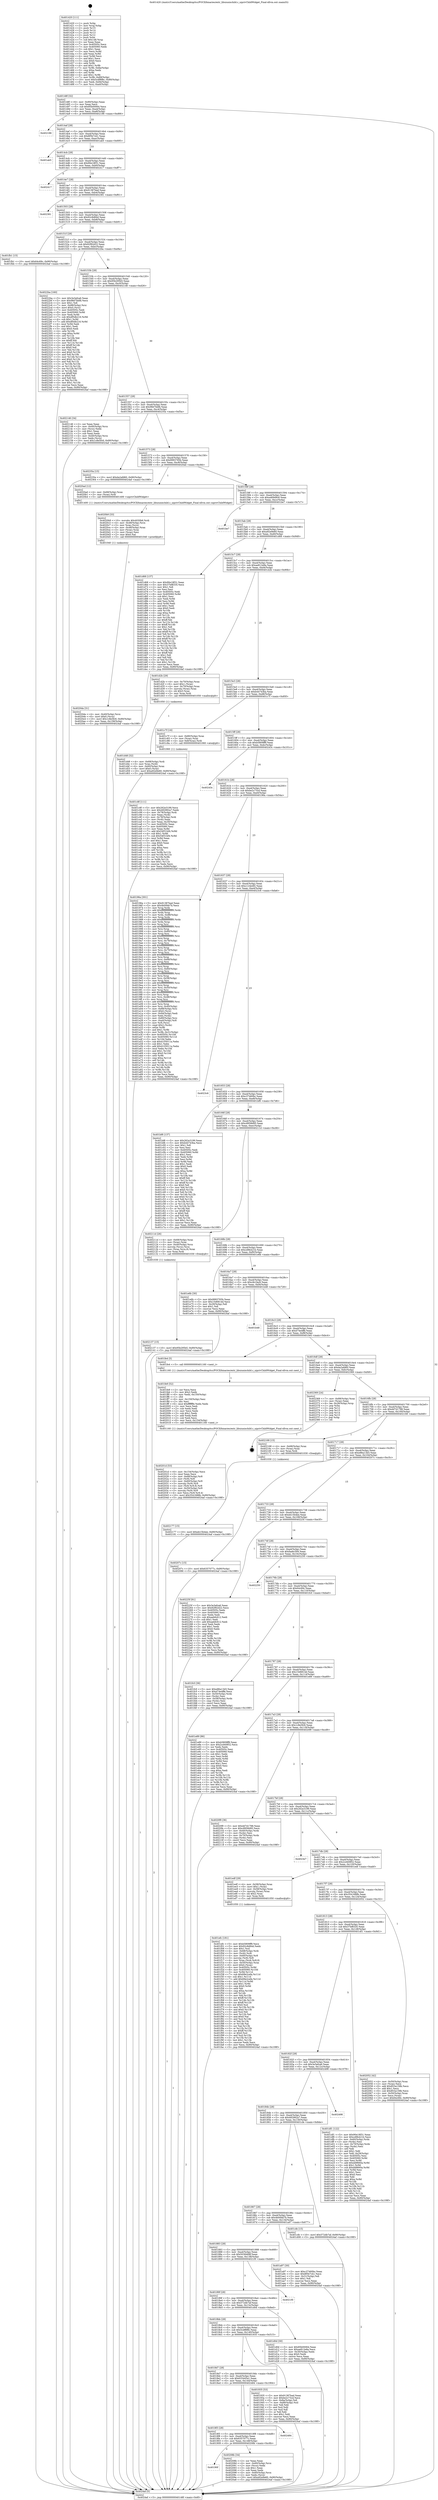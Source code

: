 digraph "0x401420" {
  label = "0x401420 (/mnt/c/Users/mathe/Desktop/tcc/POCII/binaries/extr_libuiunixchild.c_uiprivChildWidget_Final-ollvm.out::main(0))"
  labelloc = "t"
  node[shape=record]

  Entry [label="",width=0.3,height=0.3,shape=circle,fillcolor=black,style=filled]
  "0x40148f" [label="{
     0x40148f [32]\l
     | [instrs]\l
     &nbsp;&nbsp;0x40148f \<+6\>: mov -0x90(%rbp),%eax\l
     &nbsp;&nbsp;0x401495 \<+2\>: mov %eax,%ecx\l
     &nbsp;&nbsp;0x401497 \<+6\>: sub $0x85b00064,%ecx\l
     &nbsp;&nbsp;0x40149d \<+6\>: mov %eax,-0xa4(%rbp)\l
     &nbsp;&nbsp;0x4014a3 \<+6\>: mov %ecx,-0xa8(%rbp)\l
     &nbsp;&nbsp;0x4014a9 \<+6\>: je 0000000000402186 \<main+0xd66\>\l
  }"]
  "0x402186" [label="{
     0x402186\l
  }", style=dashed]
  "0x4014af" [label="{
     0x4014af [28]\l
     | [instrs]\l
     &nbsp;&nbsp;0x4014af \<+5\>: jmp 00000000004014b4 \<main+0x94\>\l
     &nbsp;&nbsp;0x4014b4 \<+6\>: mov -0xa4(%rbp),%eax\l
     &nbsp;&nbsp;0x4014ba \<+5\>: sub $0x8f5b7cb1,%eax\l
     &nbsp;&nbsp;0x4014bf \<+6\>: mov %eax,-0xac(%rbp)\l
     &nbsp;&nbsp;0x4014c5 \<+6\>: je 0000000000401ab5 \<main+0x695\>\l
  }"]
  Exit [label="",width=0.3,height=0.3,shape=circle,fillcolor=black,style=filled,peripheries=2]
  "0x401ab5" [label="{
     0x401ab5\l
  }", style=dashed]
  "0x4014cb" [label="{
     0x4014cb [28]\l
     | [instrs]\l
     &nbsp;&nbsp;0x4014cb \<+5\>: jmp 00000000004014d0 \<main+0xb0\>\l
     &nbsp;&nbsp;0x4014d0 \<+6\>: mov -0xa4(%rbp),%eax\l
     &nbsp;&nbsp;0x4014d6 \<+5\>: sub $0x90e18f31,%eax\l
     &nbsp;&nbsp;0x4014db \<+6\>: mov %eax,-0xb0(%rbp)\l
     &nbsp;&nbsp;0x4014e1 \<+6\>: je 0000000000402417 \<main+0xff7\>\l
  }"]
  "0x402177" [label="{
     0x402177 [15]\l
     | [instrs]\l
     &nbsp;&nbsp;0x402177 \<+10\>: movl $0xeb15b4ee,-0x90(%rbp)\l
     &nbsp;&nbsp;0x402181 \<+5\>: jmp 00000000004024af \<main+0x108f\>\l
  }"]
  "0x402417" [label="{
     0x402417\l
  }", style=dashed]
  "0x4014e7" [label="{
     0x4014e7 [28]\l
     | [instrs]\l
     &nbsp;&nbsp;0x4014e7 \<+5\>: jmp 00000000004014ec \<main+0xcc\>\l
     &nbsp;&nbsp;0x4014ec \<+6\>: mov -0xa4(%rbp),%eax\l
     &nbsp;&nbsp;0x4014f2 \<+5\>: sub $0x91387bad,%eax\l
     &nbsp;&nbsp;0x4014f7 \<+6\>: mov %eax,-0xb4(%rbp)\l
     &nbsp;&nbsp;0x4014fd \<+6\>: je 0000000000402381 \<main+0xf61\>\l
  }"]
  "0x402137" [label="{
     0x402137 [15]\l
     | [instrs]\l
     &nbsp;&nbsp;0x402137 \<+10\>: movl $0x95b295b5,-0x90(%rbp)\l
     &nbsp;&nbsp;0x402141 \<+5\>: jmp 00000000004024af \<main+0x108f\>\l
  }"]
  "0x402381" [label="{
     0x402381\l
  }", style=dashed]
  "0x401503" [label="{
     0x401503 [28]\l
     | [instrs]\l
     &nbsp;&nbsp;0x401503 \<+5\>: jmp 0000000000401508 \<main+0xe8\>\l
     &nbsp;&nbsp;0x401508 \<+6\>: mov -0xa4(%rbp),%eax\l
     &nbsp;&nbsp;0x40150e \<+5\>: sub $0x92c8d84d,%eax\l
     &nbsp;&nbsp;0x401513 \<+6\>: mov %eax,-0xb8(%rbp)\l
     &nbsp;&nbsp;0x401519 \<+6\>: je 0000000000401fb1 \<main+0xb91\>\l
  }"]
  "0x4020da" [label="{
     0x4020da [31]\l
     | [instrs]\l
     &nbsp;&nbsp;0x4020da \<+4\>: mov -0x40(%rbp),%rcx\l
     &nbsp;&nbsp;0x4020de \<+6\>: movl $0x0,(%rcx)\l
     &nbsp;&nbsp;0x4020e4 \<+10\>: movl $0x1c8e5fc6,-0x90(%rbp)\l
     &nbsp;&nbsp;0x4020ee \<+6\>: mov %eax,-0x158(%rbp)\l
     &nbsp;&nbsp;0x4020f4 \<+5\>: jmp 00000000004024af \<main+0x108f\>\l
  }"]
  "0x401fb1" [label="{
     0x401fb1 [15]\l
     | [instrs]\l
     &nbsp;&nbsp;0x401fb1 \<+10\>: movl $0x64c69c,-0x90(%rbp)\l
     &nbsp;&nbsp;0x401fbb \<+5\>: jmp 00000000004024af \<main+0x108f\>\l
  }"]
  "0x40151f" [label="{
     0x40151f [28]\l
     | [instrs]\l
     &nbsp;&nbsp;0x40151f \<+5\>: jmp 0000000000401524 \<main+0x104\>\l
     &nbsp;&nbsp;0x401524 \<+6\>: mov -0xa4(%rbp),%eax\l
     &nbsp;&nbsp;0x40152a \<+5\>: sub $0x92f92d22,%eax\l
     &nbsp;&nbsp;0x40152f \<+6\>: mov %eax,-0xbc(%rbp)\l
     &nbsp;&nbsp;0x401535 \<+6\>: je 00000000004022ba \<main+0xe9a\>\l
  }"]
  "0x4020b9" [label="{
     0x4020b9 [33]\l
     | [instrs]\l
     &nbsp;&nbsp;0x4020b9 \<+10\>: movabs $0x4030b6,%rdi\l
     &nbsp;&nbsp;0x4020c3 \<+4\>: mov -0x48(%rbp),%rcx\l
     &nbsp;&nbsp;0x4020c7 \<+3\>: mov %rax,(%rcx)\l
     &nbsp;&nbsp;0x4020ca \<+4\>: mov -0x48(%rbp),%rax\l
     &nbsp;&nbsp;0x4020ce \<+3\>: mov (%rax),%rax\l
     &nbsp;&nbsp;0x4020d1 \<+2\>: mov (%rax),%esi\l
     &nbsp;&nbsp;0x4020d3 \<+2\>: mov $0x0,%al\l
     &nbsp;&nbsp;0x4020d5 \<+5\>: call 0000000000401040 \<printf@plt\>\l
     | [calls]\l
     &nbsp;&nbsp;0x401040 \{1\} (unknown)\l
  }"]
  "0x4022ba" [label="{
     0x4022ba [160]\l
     | [instrs]\l
     &nbsp;&nbsp;0x4022ba \<+5\>: mov $0x3e3efca6,%eax\l
     &nbsp;&nbsp;0x4022bf \<+5\>: mov $0x98d7bbfb,%ecx\l
     &nbsp;&nbsp;0x4022c4 \<+2\>: mov $0x1,%dl\l
     &nbsp;&nbsp;0x4022c6 \<+7\>: mov -0x88(%rbp),%rsi\l
     &nbsp;&nbsp;0x4022cd \<+6\>: movl $0x0,(%rsi)\l
     &nbsp;&nbsp;0x4022d3 \<+7\>: mov 0x40505c,%edi\l
     &nbsp;&nbsp;0x4022da \<+8\>: mov 0x405060,%r8d\l
     &nbsp;&nbsp;0x4022e2 \<+3\>: mov %edi,%r9d\l
     &nbsp;&nbsp;0x4022e5 \<+7\>: sub $0xdf5db216,%r9d\l
     &nbsp;&nbsp;0x4022ec \<+4\>: sub $0x1,%r9d\l
     &nbsp;&nbsp;0x4022f0 \<+7\>: add $0xdf5db216,%r9d\l
     &nbsp;&nbsp;0x4022f7 \<+4\>: imul %r9d,%edi\l
     &nbsp;&nbsp;0x4022fb \<+3\>: and $0x1,%edi\l
     &nbsp;&nbsp;0x4022fe \<+3\>: cmp $0x0,%edi\l
     &nbsp;&nbsp;0x402301 \<+4\>: sete %r10b\l
     &nbsp;&nbsp;0x402305 \<+4\>: cmp $0xa,%r8d\l
     &nbsp;&nbsp;0x402309 \<+4\>: setl %r11b\l
     &nbsp;&nbsp;0x40230d \<+3\>: mov %r10b,%bl\l
     &nbsp;&nbsp;0x402310 \<+3\>: xor $0xff,%bl\l
     &nbsp;&nbsp;0x402313 \<+3\>: mov %r11b,%r14b\l
     &nbsp;&nbsp;0x402316 \<+4\>: xor $0xff,%r14b\l
     &nbsp;&nbsp;0x40231a \<+3\>: xor $0x0,%dl\l
     &nbsp;&nbsp;0x40231d \<+3\>: mov %bl,%r15b\l
     &nbsp;&nbsp;0x402320 \<+4\>: and $0x0,%r15b\l
     &nbsp;&nbsp;0x402324 \<+3\>: and %dl,%r10b\l
     &nbsp;&nbsp;0x402327 \<+3\>: mov %r14b,%r12b\l
     &nbsp;&nbsp;0x40232a \<+4\>: and $0x0,%r12b\l
     &nbsp;&nbsp;0x40232e \<+3\>: and %dl,%r11b\l
     &nbsp;&nbsp;0x402331 \<+3\>: or %r10b,%r15b\l
     &nbsp;&nbsp;0x402334 \<+3\>: or %r11b,%r12b\l
     &nbsp;&nbsp;0x402337 \<+3\>: xor %r12b,%r15b\l
     &nbsp;&nbsp;0x40233a \<+3\>: or %r14b,%bl\l
     &nbsp;&nbsp;0x40233d \<+3\>: xor $0xff,%bl\l
     &nbsp;&nbsp;0x402340 \<+3\>: or $0x0,%dl\l
     &nbsp;&nbsp;0x402343 \<+2\>: and %dl,%bl\l
     &nbsp;&nbsp;0x402345 \<+3\>: or %bl,%r15b\l
     &nbsp;&nbsp;0x402348 \<+4\>: test $0x1,%r15b\l
     &nbsp;&nbsp;0x40234c \<+3\>: cmovne %ecx,%eax\l
     &nbsp;&nbsp;0x40234f \<+6\>: mov %eax,-0x90(%rbp)\l
     &nbsp;&nbsp;0x402355 \<+5\>: jmp 00000000004024af \<main+0x108f\>\l
  }"]
  "0x40153b" [label="{
     0x40153b [28]\l
     | [instrs]\l
     &nbsp;&nbsp;0x40153b \<+5\>: jmp 0000000000401540 \<main+0x120\>\l
     &nbsp;&nbsp;0x401540 \<+6\>: mov -0xa4(%rbp),%eax\l
     &nbsp;&nbsp;0x401546 \<+5\>: sub $0x95b295b5,%eax\l
     &nbsp;&nbsp;0x40154b \<+6\>: mov %eax,-0xc0(%rbp)\l
     &nbsp;&nbsp;0x401551 \<+6\>: je 0000000000402146 \<main+0xd26\>\l
  }"]
  "0x40190f" [label="{
     0x40190f\l
  }", style=dashed]
  "0x402146" [label="{
     0x402146 [34]\l
     | [instrs]\l
     &nbsp;&nbsp;0x402146 \<+2\>: xor %eax,%eax\l
     &nbsp;&nbsp;0x402148 \<+4\>: mov -0x40(%rbp),%rcx\l
     &nbsp;&nbsp;0x40214c \<+2\>: mov (%rcx),%edx\l
     &nbsp;&nbsp;0x40214e \<+3\>: sub $0x1,%eax\l
     &nbsp;&nbsp;0x402151 \<+2\>: sub %eax,%edx\l
     &nbsp;&nbsp;0x402153 \<+4\>: mov -0x40(%rbp),%rcx\l
     &nbsp;&nbsp;0x402157 \<+2\>: mov %edx,(%rcx)\l
     &nbsp;&nbsp;0x402159 \<+10\>: movl $0x1c8e5fc6,-0x90(%rbp)\l
     &nbsp;&nbsp;0x402163 \<+5\>: jmp 00000000004024af \<main+0x108f\>\l
  }"]
  "0x401557" [label="{
     0x401557 [28]\l
     | [instrs]\l
     &nbsp;&nbsp;0x401557 \<+5\>: jmp 000000000040155c \<main+0x13c\>\l
     &nbsp;&nbsp;0x40155c \<+6\>: mov -0xa4(%rbp),%eax\l
     &nbsp;&nbsp;0x401562 \<+5\>: sub $0x98d7bbfb,%eax\l
     &nbsp;&nbsp;0x401567 \<+6\>: mov %eax,-0xc4(%rbp)\l
     &nbsp;&nbsp;0x40156d \<+6\>: je 000000000040235a \<main+0xf3a\>\l
  }"]
  "0x40208b" [label="{
     0x40208b [34]\l
     | [instrs]\l
     &nbsp;&nbsp;0x40208b \<+2\>: xor %eax,%eax\l
     &nbsp;&nbsp;0x40208d \<+4\>: mov -0x60(%rbp),%rcx\l
     &nbsp;&nbsp;0x402091 \<+2\>: mov (%rcx),%edx\l
     &nbsp;&nbsp;0x402093 \<+3\>: sub $0x1,%eax\l
     &nbsp;&nbsp;0x402096 \<+2\>: sub %eax,%edx\l
     &nbsp;&nbsp;0x402098 \<+4\>: mov -0x60(%rbp),%rcx\l
     &nbsp;&nbsp;0x40209c \<+2\>: mov %edx,(%rcx)\l
     &nbsp;&nbsp;0x40209e \<+10\>: movl $0xa92e9e60,-0x90(%rbp)\l
     &nbsp;&nbsp;0x4020a8 \<+5\>: jmp 00000000004024af \<main+0x108f\>\l
  }"]
  "0x40235a" [label="{
     0x40235a [15]\l
     | [instrs]\l
     &nbsp;&nbsp;0x40235a \<+10\>: movl $0xda2afd60,-0x90(%rbp)\l
     &nbsp;&nbsp;0x402364 \<+5\>: jmp 00000000004024af \<main+0x108f\>\l
  }"]
  "0x401573" [label="{
     0x401573 [28]\l
     | [instrs]\l
     &nbsp;&nbsp;0x401573 \<+5\>: jmp 0000000000401578 \<main+0x158\>\l
     &nbsp;&nbsp;0x401578 \<+6\>: mov -0xa4(%rbp),%eax\l
     &nbsp;&nbsp;0x40157e \<+5\>: sub $0x9993765b,%eax\l
     &nbsp;&nbsp;0x401583 \<+6\>: mov %eax,-0xc8(%rbp)\l
     &nbsp;&nbsp;0x401589 \<+6\>: je 00000000004020ad \<main+0xc8d\>\l
  }"]
  "0x4018f3" [label="{
     0x4018f3 [28]\l
     | [instrs]\l
     &nbsp;&nbsp;0x4018f3 \<+5\>: jmp 00000000004018f8 \<main+0x4d8\>\l
     &nbsp;&nbsp;0x4018f8 \<+6\>: mov -0xa4(%rbp),%eax\l
     &nbsp;&nbsp;0x4018fe \<+5\>: sub $0x6357077c,%eax\l
     &nbsp;&nbsp;0x401903 \<+6\>: mov %eax,-0x148(%rbp)\l
     &nbsp;&nbsp;0x401909 \<+6\>: je 000000000040208b \<main+0xc6b\>\l
  }"]
  "0x4020ad" [label="{
     0x4020ad [12]\l
     | [instrs]\l
     &nbsp;&nbsp;0x4020ad \<+4\>: mov -0x68(%rbp),%rax\l
     &nbsp;&nbsp;0x4020b1 \<+3\>: mov (%rax),%rdi\l
     &nbsp;&nbsp;0x4020b4 \<+5\>: call 0000000000401400 \<uiprivChildWidget\>\l
     | [calls]\l
     &nbsp;&nbsp;0x401400 \{1\} (/mnt/c/Users/mathe/Desktop/tcc/POCII/binaries/extr_libuiunixchild.c_uiprivChildWidget_Final-ollvm.out::uiprivChildWidget)\l
  }"]
  "0x40158f" [label="{
     0x40158f [28]\l
     | [instrs]\l
     &nbsp;&nbsp;0x40158f \<+5\>: jmp 0000000000401594 \<main+0x174\>\l
     &nbsp;&nbsp;0x401594 \<+6\>: mov -0xa4(%rbp),%eax\l
     &nbsp;&nbsp;0x40159a \<+5\>: sub $0xa469d9c6,%eax\l
     &nbsp;&nbsp;0x40159f \<+6\>: mov %eax,-0xcc(%rbp)\l
     &nbsp;&nbsp;0x4015a5 \<+6\>: je 0000000000401be7 \<main+0x7c7\>\l
  }"]
  "0x402484" [label="{
     0x402484\l
  }", style=dashed]
  "0x401be7" [label="{
     0x401be7\l
  }", style=dashed]
  "0x4015ab" [label="{
     0x4015ab [28]\l
     | [instrs]\l
     &nbsp;&nbsp;0x4015ab \<+5\>: jmp 00000000004015b0 \<main+0x190\>\l
     &nbsp;&nbsp;0x4015b0 \<+6\>: mov -0xa4(%rbp),%eax\l
     &nbsp;&nbsp;0x4015b6 \<+5\>: sub $0xa92e9e60,%eax\l
     &nbsp;&nbsp;0x4015bb \<+6\>: mov %eax,-0xd0(%rbp)\l
     &nbsp;&nbsp;0x4015c1 \<+6\>: je 0000000000401d68 \<main+0x948\>\l
  }"]
  "0x40201d" [label="{
     0x40201d [53]\l
     | [instrs]\l
     &nbsp;&nbsp;0x40201d \<+6\>: mov -0x154(%rbp),%ecx\l
     &nbsp;&nbsp;0x402023 \<+3\>: imul %eax,%ecx\l
     &nbsp;&nbsp;0x402026 \<+4\>: mov -0x68(%rbp),%r8\l
     &nbsp;&nbsp;0x40202a \<+3\>: mov (%r8),%r8\l
     &nbsp;&nbsp;0x40202d \<+4\>: mov -0x60(%rbp),%r9\l
     &nbsp;&nbsp;0x402031 \<+3\>: movslq (%r9),%r9\l
     &nbsp;&nbsp;0x402034 \<+4\>: mov (%r8,%r9,8),%r8\l
     &nbsp;&nbsp;0x402038 \<+4\>: mov -0x50(%rbp),%r9\l
     &nbsp;&nbsp;0x40203c \<+3\>: movslq (%r9),%r9\l
     &nbsp;&nbsp;0x40203f \<+4\>: mov %ecx,(%r8,%r9,4)\l
     &nbsp;&nbsp;0x402043 \<+10\>: movl $0x3541688b,-0x90(%rbp)\l
     &nbsp;&nbsp;0x40204d \<+5\>: jmp 00000000004024af \<main+0x108f\>\l
  }"]
  "0x401d68" [label="{
     0x401d68 [137]\l
     | [instrs]\l
     &nbsp;&nbsp;0x401d68 \<+5\>: mov $0x90e18f31,%eax\l
     &nbsp;&nbsp;0x401d6d \<+5\>: mov $0x37bf8335,%ecx\l
     &nbsp;&nbsp;0x401d72 \<+2\>: mov $0x1,%dl\l
     &nbsp;&nbsp;0x401d74 \<+2\>: xor %esi,%esi\l
     &nbsp;&nbsp;0x401d76 \<+7\>: mov 0x40505c,%edi\l
     &nbsp;&nbsp;0x401d7d \<+8\>: mov 0x405060,%r8d\l
     &nbsp;&nbsp;0x401d85 \<+3\>: sub $0x1,%esi\l
     &nbsp;&nbsp;0x401d88 \<+3\>: mov %edi,%r9d\l
     &nbsp;&nbsp;0x401d8b \<+3\>: add %esi,%r9d\l
     &nbsp;&nbsp;0x401d8e \<+4\>: imul %r9d,%edi\l
     &nbsp;&nbsp;0x401d92 \<+3\>: and $0x1,%edi\l
     &nbsp;&nbsp;0x401d95 \<+3\>: cmp $0x0,%edi\l
     &nbsp;&nbsp;0x401d98 \<+4\>: sete %r10b\l
     &nbsp;&nbsp;0x401d9c \<+4\>: cmp $0xa,%r8d\l
     &nbsp;&nbsp;0x401da0 \<+4\>: setl %r11b\l
     &nbsp;&nbsp;0x401da4 \<+3\>: mov %r10b,%bl\l
     &nbsp;&nbsp;0x401da7 \<+3\>: xor $0xff,%bl\l
     &nbsp;&nbsp;0x401daa \<+3\>: mov %r11b,%r14b\l
     &nbsp;&nbsp;0x401dad \<+4\>: xor $0xff,%r14b\l
     &nbsp;&nbsp;0x401db1 \<+3\>: xor $0x1,%dl\l
     &nbsp;&nbsp;0x401db4 \<+3\>: mov %bl,%r15b\l
     &nbsp;&nbsp;0x401db7 \<+4\>: and $0xff,%r15b\l
     &nbsp;&nbsp;0x401dbb \<+3\>: and %dl,%r10b\l
     &nbsp;&nbsp;0x401dbe \<+3\>: mov %r14b,%r12b\l
     &nbsp;&nbsp;0x401dc1 \<+4\>: and $0xff,%r12b\l
     &nbsp;&nbsp;0x401dc5 \<+3\>: and %dl,%r11b\l
     &nbsp;&nbsp;0x401dc8 \<+3\>: or %r10b,%r15b\l
     &nbsp;&nbsp;0x401dcb \<+3\>: or %r11b,%r12b\l
     &nbsp;&nbsp;0x401dce \<+3\>: xor %r12b,%r15b\l
     &nbsp;&nbsp;0x401dd1 \<+3\>: or %r14b,%bl\l
     &nbsp;&nbsp;0x401dd4 \<+3\>: xor $0xff,%bl\l
     &nbsp;&nbsp;0x401dd7 \<+3\>: or $0x1,%dl\l
     &nbsp;&nbsp;0x401dda \<+2\>: and %dl,%bl\l
     &nbsp;&nbsp;0x401ddc \<+3\>: or %bl,%r15b\l
     &nbsp;&nbsp;0x401ddf \<+4\>: test $0x1,%r15b\l
     &nbsp;&nbsp;0x401de3 \<+3\>: cmovne %ecx,%eax\l
     &nbsp;&nbsp;0x401de6 \<+6\>: mov %eax,-0x90(%rbp)\l
     &nbsp;&nbsp;0x401dec \<+5\>: jmp 00000000004024af \<main+0x108f\>\l
  }"]
  "0x4015c7" [label="{
     0x4015c7 [28]\l
     | [instrs]\l
     &nbsp;&nbsp;0x4015c7 \<+5\>: jmp 00000000004015cc \<main+0x1ac\>\l
     &nbsp;&nbsp;0x4015cc \<+6\>: mov -0xa4(%rbp),%eax\l
     &nbsp;&nbsp;0x4015d2 \<+5\>: sub $0xae812e8a,%eax\l
     &nbsp;&nbsp;0x4015d7 \<+6\>: mov %eax,-0xd4(%rbp)\l
     &nbsp;&nbsp;0x4015dd \<+6\>: je 0000000000401d2b \<main+0x90b\>\l
  }"]
  "0x401fe9" [label="{
     0x401fe9 [52]\l
     | [instrs]\l
     &nbsp;&nbsp;0x401fe9 \<+2\>: xor %ecx,%ecx\l
     &nbsp;&nbsp;0x401feb \<+5\>: mov $0x2,%edx\l
     &nbsp;&nbsp;0x401ff0 \<+6\>: mov %edx,-0x150(%rbp)\l
     &nbsp;&nbsp;0x401ff6 \<+1\>: cltd\l
     &nbsp;&nbsp;0x401ff7 \<+6\>: mov -0x150(%rbp),%esi\l
     &nbsp;&nbsp;0x401ffd \<+2\>: idiv %esi\l
     &nbsp;&nbsp;0x401fff \<+6\>: imul $0xfffffffe,%edx,%edx\l
     &nbsp;&nbsp;0x402005 \<+2\>: mov %ecx,%edi\l
     &nbsp;&nbsp;0x402007 \<+2\>: sub %edx,%edi\l
     &nbsp;&nbsp;0x402009 \<+2\>: mov %ecx,%edx\l
     &nbsp;&nbsp;0x40200b \<+3\>: sub $0x1,%edx\l
     &nbsp;&nbsp;0x40200e \<+2\>: add %edx,%edi\l
     &nbsp;&nbsp;0x402010 \<+2\>: sub %edi,%ecx\l
     &nbsp;&nbsp;0x402012 \<+6\>: mov %ecx,-0x154(%rbp)\l
     &nbsp;&nbsp;0x402018 \<+5\>: call 0000000000401160 \<next_i\>\l
     | [calls]\l
     &nbsp;&nbsp;0x401160 \{1\} (/mnt/c/Users/mathe/Desktop/tcc/POCII/binaries/extr_libuiunixchild.c_uiprivChildWidget_Final-ollvm.out::next_i)\l
  }"]
  "0x401d2b" [label="{
     0x401d2b [29]\l
     | [instrs]\l
     &nbsp;&nbsp;0x401d2b \<+4\>: mov -0x70(%rbp),%rax\l
     &nbsp;&nbsp;0x401d2f \<+6\>: movl $0x1,(%rax)\l
     &nbsp;&nbsp;0x401d35 \<+4\>: mov -0x70(%rbp),%rax\l
     &nbsp;&nbsp;0x401d39 \<+3\>: movslq (%rax),%rax\l
     &nbsp;&nbsp;0x401d3c \<+4\>: shl $0x3,%rax\l
     &nbsp;&nbsp;0x401d40 \<+3\>: mov %rax,%rdi\l
     &nbsp;&nbsp;0x401d43 \<+5\>: call 0000000000401050 \<malloc@plt\>\l
     | [calls]\l
     &nbsp;&nbsp;0x401050 \{1\} (unknown)\l
  }"]
  "0x4015e3" [label="{
     0x4015e3 [28]\l
     | [instrs]\l
     &nbsp;&nbsp;0x4015e3 \<+5\>: jmp 00000000004015e8 \<main+0x1c8\>\l
     &nbsp;&nbsp;0x4015e8 \<+6\>: mov -0xa4(%rbp),%eax\l
     &nbsp;&nbsp;0x4015ee \<+5\>: sub $0xb44743ba,%eax\l
     &nbsp;&nbsp;0x4015f3 \<+6\>: mov %eax,-0xd8(%rbp)\l
     &nbsp;&nbsp;0x4015f9 \<+6\>: je 0000000000401c7f \<main+0x85f\>\l
  }"]
  "0x401efc" [label="{
     0x401efc [181]\l
     | [instrs]\l
     &nbsp;&nbsp;0x401efc \<+5\>: mov $0xb5809ff9,%ecx\l
     &nbsp;&nbsp;0x401f01 \<+5\>: mov $0x92c8d84d,%edx\l
     &nbsp;&nbsp;0x401f06 \<+3\>: mov $0x1,%sil\l
     &nbsp;&nbsp;0x401f09 \<+4\>: mov -0x68(%rbp),%rdi\l
     &nbsp;&nbsp;0x401f0d \<+3\>: mov (%rdi),%rdi\l
     &nbsp;&nbsp;0x401f10 \<+4\>: mov -0x60(%rbp),%r8\l
     &nbsp;&nbsp;0x401f14 \<+3\>: movslq (%r8),%r8\l
     &nbsp;&nbsp;0x401f17 \<+4\>: mov %rax,(%rdi,%r8,8)\l
     &nbsp;&nbsp;0x401f1b \<+4\>: mov -0x50(%rbp),%rax\l
     &nbsp;&nbsp;0x401f1f \<+6\>: movl $0x0,(%rax)\l
     &nbsp;&nbsp;0x401f25 \<+8\>: mov 0x40505c,%r9d\l
     &nbsp;&nbsp;0x401f2d \<+8\>: mov 0x405060,%r10d\l
     &nbsp;&nbsp;0x401f35 \<+3\>: mov %r9d,%r11d\l
     &nbsp;&nbsp;0x401f38 \<+7\>: sub $0x69e2cefa,%r11d\l
     &nbsp;&nbsp;0x401f3f \<+4\>: sub $0x1,%r11d\l
     &nbsp;&nbsp;0x401f43 \<+7\>: add $0x69e2cefa,%r11d\l
     &nbsp;&nbsp;0x401f4a \<+4\>: imul %r11d,%r9d\l
     &nbsp;&nbsp;0x401f4e \<+4\>: and $0x1,%r9d\l
     &nbsp;&nbsp;0x401f52 \<+4\>: cmp $0x0,%r9d\l
     &nbsp;&nbsp;0x401f56 \<+3\>: sete %bl\l
     &nbsp;&nbsp;0x401f59 \<+4\>: cmp $0xa,%r10d\l
     &nbsp;&nbsp;0x401f5d \<+4\>: setl %r14b\l
     &nbsp;&nbsp;0x401f61 \<+3\>: mov %bl,%r15b\l
     &nbsp;&nbsp;0x401f64 \<+4\>: xor $0xff,%r15b\l
     &nbsp;&nbsp;0x401f68 \<+3\>: mov %r14b,%r12b\l
     &nbsp;&nbsp;0x401f6b \<+4\>: xor $0xff,%r12b\l
     &nbsp;&nbsp;0x401f6f \<+4\>: xor $0x0,%sil\l
     &nbsp;&nbsp;0x401f73 \<+3\>: mov %r15b,%r13b\l
     &nbsp;&nbsp;0x401f76 \<+4\>: and $0x0,%r13b\l
     &nbsp;&nbsp;0x401f7a \<+3\>: and %sil,%bl\l
     &nbsp;&nbsp;0x401f7d \<+3\>: mov %r12b,%al\l
     &nbsp;&nbsp;0x401f80 \<+2\>: and $0x0,%al\l
     &nbsp;&nbsp;0x401f82 \<+3\>: and %sil,%r14b\l
     &nbsp;&nbsp;0x401f85 \<+3\>: or %bl,%r13b\l
     &nbsp;&nbsp;0x401f88 \<+3\>: or %r14b,%al\l
     &nbsp;&nbsp;0x401f8b \<+3\>: xor %al,%r13b\l
     &nbsp;&nbsp;0x401f8e \<+3\>: or %r12b,%r15b\l
     &nbsp;&nbsp;0x401f91 \<+4\>: xor $0xff,%r15b\l
     &nbsp;&nbsp;0x401f95 \<+4\>: or $0x0,%sil\l
     &nbsp;&nbsp;0x401f99 \<+3\>: and %sil,%r15b\l
     &nbsp;&nbsp;0x401f9c \<+3\>: or %r15b,%r13b\l
     &nbsp;&nbsp;0x401f9f \<+4\>: test $0x1,%r13b\l
     &nbsp;&nbsp;0x401fa3 \<+3\>: cmovne %edx,%ecx\l
     &nbsp;&nbsp;0x401fa6 \<+6\>: mov %ecx,-0x90(%rbp)\l
     &nbsp;&nbsp;0x401fac \<+5\>: jmp 00000000004024af \<main+0x108f\>\l
  }"]
  "0x401c7f" [label="{
     0x401c7f [16]\l
     | [instrs]\l
     &nbsp;&nbsp;0x401c7f \<+4\>: mov -0x80(%rbp),%rax\l
     &nbsp;&nbsp;0x401c83 \<+3\>: mov (%rax),%rax\l
     &nbsp;&nbsp;0x401c86 \<+4\>: mov 0x8(%rax),%rdi\l
     &nbsp;&nbsp;0x401c8a \<+5\>: call 0000000000401060 \<atoi@plt\>\l
     | [calls]\l
     &nbsp;&nbsp;0x401060 \{1\} (unknown)\l
  }"]
  "0x4015ff" [label="{
     0x4015ff [28]\l
     | [instrs]\l
     &nbsp;&nbsp;0x4015ff \<+5\>: jmp 0000000000401604 \<main+0x1e4\>\l
     &nbsp;&nbsp;0x401604 \<+6\>: mov -0xa4(%rbp),%eax\l
     &nbsp;&nbsp;0x40160a \<+5\>: sub $0xb5809ff9,%eax\l
     &nbsp;&nbsp;0x40160f \<+6\>: mov %eax,-0xdc(%rbp)\l
     &nbsp;&nbsp;0x401615 \<+6\>: je 000000000040243c \<main+0x101c\>\l
  }"]
  "0x401d48" [label="{
     0x401d48 [32]\l
     | [instrs]\l
     &nbsp;&nbsp;0x401d48 \<+4\>: mov -0x68(%rbp),%rdi\l
     &nbsp;&nbsp;0x401d4c \<+3\>: mov %rax,(%rdi)\l
     &nbsp;&nbsp;0x401d4f \<+4\>: mov -0x60(%rbp),%rax\l
     &nbsp;&nbsp;0x401d53 \<+6\>: movl $0x0,(%rax)\l
     &nbsp;&nbsp;0x401d59 \<+10\>: movl $0xa92e9e60,-0x90(%rbp)\l
     &nbsp;&nbsp;0x401d63 \<+5\>: jmp 00000000004024af \<main+0x108f\>\l
  }"]
  "0x40243c" [label="{
     0x40243c\l
  }", style=dashed]
  "0x40161b" [label="{
     0x40161b [28]\l
     | [instrs]\l
     &nbsp;&nbsp;0x40161b \<+5\>: jmp 0000000000401620 \<main+0x200\>\l
     &nbsp;&nbsp;0x401620 \<+6\>: mov -0xa4(%rbp),%eax\l
     &nbsp;&nbsp;0x401626 \<+5\>: sub $0xbe2c73cd,%eax\l
     &nbsp;&nbsp;0x40162b \<+6\>: mov %eax,-0xe0(%rbp)\l
     &nbsp;&nbsp;0x401631 \<+6\>: je 000000000040196a \<main+0x54a\>\l
  }"]
  "0x401c8f" [label="{
     0x401c8f [111]\l
     | [instrs]\l
     &nbsp;&nbsp;0x401c8f \<+5\>: mov $0x262e3199,%ecx\l
     &nbsp;&nbsp;0x401c94 \<+5\>: mov $0x492992a7,%edx\l
     &nbsp;&nbsp;0x401c99 \<+4\>: mov -0x78(%rbp),%rdi\l
     &nbsp;&nbsp;0x401c9d \<+2\>: mov %eax,(%rdi)\l
     &nbsp;&nbsp;0x401c9f \<+4\>: mov -0x78(%rbp),%rdi\l
     &nbsp;&nbsp;0x401ca3 \<+2\>: mov (%rdi),%eax\l
     &nbsp;&nbsp;0x401ca5 \<+3\>: mov %eax,-0x30(%rbp)\l
     &nbsp;&nbsp;0x401ca8 \<+7\>: mov 0x40505c,%eax\l
     &nbsp;&nbsp;0x401caf \<+7\>: mov 0x405060,%esi\l
     &nbsp;&nbsp;0x401cb6 \<+3\>: mov %eax,%r8d\l
     &nbsp;&nbsp;0x401cb9 \<+7\>: add $0x54f31bf4,%r8d\l
     &nbsp;&nbsp;0x401cc0 \<+4\>: sub $0x1,%r8d\l
     &nbsp;&nbsp;0x401cc4 \<+7\>: sub $0x54f31bf4,%r8d\l
     &nbsp;&nbsp;0x401ccb \<+4\>: imul %r8d,%eax\l
     &nbsp;&nbsp;0x401ccf \<+3\>: and $0x1,%eax\l
     &nbsp;&nbsp;0x401cd2 \<+3\>: cmp $0x0,%eax\l
     &nbsp;&nbsp;0x401cd5 \<+4\>: sete %r9b\l
     &nbsp;&nbsp;0x401cd9 \<+3\>: cmp $0xa,%esi\l
     &nbsp;&nbsp;0x401cdc \<+4\>: setl %r10b\l
     &nbsp;&nbsp;0x401ce0 \<+3\>: mov %r9b,%r11b\l
     &nbsp;&nbsp;0x401ce3 \<+3\>: and %r10b,%r11b\l
     &nbsp;&nbsp;0x401ce6 \<+3\>: xor %r10b,%r9b\l
     &nbsp;&nbsp;0x401ce9 \<+3\>: or %r9b,%r11b\l
     &nbsp;&nbsp;0x401cec \<+4\>: test $0x1,%r11b\l
     &nbsp;&nbsp;0x401cf0 \<+3\>: cmovne %edx,%ecx\l
     &nbsp;&nbsp;0x401cf3 \<+6\>: mov %ecx,-0x90(%rbp)\l
     &nbsp;&nbsp;0x401cf9 \<+5\>: jmp 00000000004024af \<main+0x108f\>\l
  }"]
  "0x40196a" [label="{
     0x40196a [301]\l
     | [instrs]\l
     &nbsp;&nbsp;0x40196a \<+5\>: mov $0x91387bad,%eax\l
     &nbsp;&nbsp;0x40196f \<+5\>: mov $0x4b00bb7b,%ecx\l
     &nbsp;&nbsp;0x401974 \<+3\>: mov %rsp,%rdx\l
     &nbsp;&nbsp;0x401977 \<+4\>: add $0xfffffffffffffff0,%rdx\l
     &nbsp;&nbsp;0x40197b \<+3\>: mov %rdx,%rsp\l
     &nbsp;&nbsp;0x40197e \<+7\>: mov %rdx,-0x88(%rbp)\l
     &nbsp;&nbsp;0x401985 \<+3\>: mov %rsp,%rdx\l
     &nbsp;&nbsp;0x401988 \<+4\>: add $0xfffffffffffffff0,%rdx\l
     &nbsp;&nbsp;0x40198c \<+3\>: mov %rdx,%rsp\l
     &nbsp;&nbsp;0x40198f \<+3\>: mov %rsp,%rsi\l
     &nbsp;&nbsp;0x401992 \<+4\>: add $0xfffffffffffffff0,%rsi\l
     &nbsp;&nbsp;0x401996 \<+3\>: mov %rsi,%rsp\l
     &nbsp;&nbsp;0x401999 \<+4\>: mov %rsi,-0x80(%rbp)\l
     &nbsp;&nbsp;0x40199d \<+3\>: mov %rsp,%rsi\l
     &nbsp;&nbsp;0x4019a0 \<+4\>: add $0xfffffffffffffff0,%rsi\l
     &nbsp;&nbsp;0x4019a4 \<+3\>: mov %rsi,%rsp\l
     &nbsp;&nbsp;0x4019a7 \<+4\>: mov %rsi,-0x78(%rbp)\l
     &nbsp;&nbsp;0x4019ab \<+3\>: mov %rsp,%rsi\l
     &nbsp;&nbsp;0x4019ae \<+4\>: add $0xfffffffffffffff0,%rsi\l
     &nbsp;&nbsp;0x4019b2 \<+3\>: mov %rsi,%rsp\l
     &nbsp;&nbsp;0x4019b5 \<+4\>: mov %rsi,-0x70(%rbp)\l
     &nbsp;&nbsp;0x4019b9 \<+3\>: mov %rsp,%rsi\l
     &nbsp;&nbsp;0x4019bc \<+4\>: add $0xfffffffffffffff0,%rsi\l
     &nbsp;&nbsp;0x4019c0 \<+3\>: mov %rsi,%rsp\l
     &nbsp;&nbsp;0x4019c3 \<+4\>: mov %rsi,-0x68(%rbp)\l
     &nbsp;&nbsp;0x4019c7 \<+3\>: mov %rsp,%rsi\l
     &nbsp;&nbsp;0x4019ca \<+4\>: add $0xfffffffffffffff0,%rsi\l
     &nbsp;&nbsp;0x4019ce \<+3\>: mov %rsi,%rsp\l
     &nbsp;&nbsp;0x4019d1 \<+4\>: mov %rsi,-0x60(%rbp)\l
     &nbsp;&nbsp;0x4019d5 \<+3\>: mov %rsp,%rsi\l
     &nbsp;&nbsp;0x4019d8 \<+4\>: add $0xfffffffffffffff0,%rsi\l
     &nbsp;&nbsp;0x4019dc \<+3\>: mov %rsi,%rsp\l
     &nbsp;&nbsp;0x4019df \<+4\>: mov %rsi,-0x58(%rbp)\l
     &nbsp;&nbsp;0x4019e3 \<+3\>: mov %rsp,%rsi\l
     &nbsp;&nbsp;0x4019e6 \<+4\>: add $0xfffffffffffffff0,%rsi\l
     &nbsp;&nbsp;0x4019ea \<+3\>: mov %rsi,%rsp\l
     &nbsp;&nbsp;0x4019ed \<+4\>: mov %rsi,-0x50(%rbp)\l
     &nbsp;&nbsp;0x4019f1 \<+3\>: mov %rsp,%rsi\l
     &nbsp;&nbsp;0x4019f4 \<+4\>: add $0xfffffffffffffff0,%rsi\l
     &nbsp;&nbsp;0x4019f8 \<+3\>: mov %rsi,%rsp\l
     &nbsp;&nbsp;0x4019fb \<+4\>: mov %rsi,-0x48(%rbp)\l
     &nbsp;&nbsp;0x4019ff \<+3\>: mov %rsp,%rsi\l
     &nbsp;&nbsp;0x401a02 \<+4\>: add $0xfffffffffffffff0,%rsi\l
     &nbsp;&nbsp;0x401a06 \<+3\>: mov %rsi,%rsp\l
     &nbsp;&nbsp;0x401a09 \<+4\>: mov %rsi,-0x40(%rbp)\l
     &nbsp;&nbsp;0x401a0d \<+7\>: mov -0x88(%rbp),%rsi\l
     &nbsp;&nbsp;0x401a14 \<+6\>: movl $0x0,(%rsi)\l
     &nbsp;&nbsp;0x401a1a \<+6\>: mov -0x94(%rbp),%edi\l
     &nbsp;&nbsp;0x401a20 \<+2\>: mov %edi,(%rdx)\l
     &nbsp;&nbsp;0x401a22 \<+4\>: mov -0x80(%rbp),%rsi\l
     &nbsp;&nbsp;0x401a26 \<+7\>: mov -0xa0(%rbp),%r8\l
     &nbsp;&nbsp;0x401a2d \<+3\>: mov %r8,(%rsi)\l
     &nbsp;&nbsp;0x401a30 \<+3\>: cmpl $0x2,(%rdx)\l
     &nbsp;&nbsp;0x401a33 \<+4\>: setne %r9b\l
     &nbsp;&nbsp;0x401a37 \<+4\>: and $0x1,%r9b\l
     &nbsp;&nbsp;0x401a3b \<+4\>: mov %r9b,-0x31(%rbp)\l
     &nbsp;&nbsp;0x401a3f \<+8\>: mov 0x40505c,%r10d\l
     &nbsp;&nbsp;0x401a47 \<+8\>: mov 0x405060,%r11d\l
     &nbsp;&nbsp;0x401a4f \<+3\>: mov %r10d,%ebx\l
     &nbsp;&nbsp;0x401a52 \<+6\>: sub $0x4105011a,%ebx\l
     &nbsp;&nbsp;0x401a58 \<+3\>: sub $0x1,%ebx\l
     &nbsp;&nbsp;0x401a5b \<+6\>: add $0x4105011a,%ebx\l
     &nbsp;&nbsp;0x401a61 \<+4\>: imul %ebx,%r10d\l
     &nbsp;&nbsp;0x401a65 \<+4\>: and $0x1,%r10d\l
     &nbsp;&nbsp;0x401a69 \<+4\>: cmp $0x0,%r10d\l
     &nbsp;&nbsp;0x401a6d \<+4\>: sete %r9b\l
     &nbsp;&nbsp;0x401a71 \<+4\>: cmp $0xa,%r11d\l
     &nbsp;&nbsp;0x401a75 \<+4\>: setl %r14b\l
     &nbsp;&nbsp;0x401a79 \<+3\>: mov %r9b,%r15b\l
     &nbsp;&nbsp;0x401a7c \<+3\>: and %r14b,%r15b\l
     &nbsp;&nbsp;0x401a7f \<+3\>: xor %r14b,%r9b\l
     &nbsp;&nbsp;0x401a82 \<+3\>: or %r9b,%r15b\l
     &nbsp;&nbsp;0x401a85 \<+4\>: test $0x1,%r15b\l
     &nbsp;&nbsp;0x401a89 \<+3\>: cmovne %ecx,%eax\l
     &nbsp;&nbsp;0x401a8c \<+6\>: mov %eax,-0x90(%rbp)\l
     &nbsp;&nbsp;0x401a92 \<+5\>: jmp 00000000004024af \<main+0x108f\>\l
  }"]
  "0x401637" [label="{
     0x401637 [28]\l
     | [instrs]\l
     &nbsp;&nbsp;0x401637 \<+5\>: jmp 000000000040163c \<main+0x21c\>\l
     &nbsp;&nbsp;0x40163c \<+6\>: mov -0xa4(%rbp),%eax\l
     &nbsp;&nbsp;0x401642 \<+5\>: sub $0xc124e4f2,%eax\l
     &nbsp;&nbsp;0x401647 \<+6\>: mov %eax,-0xe4(%rbp)\l
     &nbsp;&nbsp;0x40164d \<+6\>: je 00000000004023c6 \<main+0xfa6\>\l
  }"]
  "0x401420" [label="{
     0x401420 [111]\l
     | [instrs]\l
     &nbsp;&nbsp;0x401420 \<+1\>: push %rbp\l
     &nbsp;&nbsp;0x401421 \<+3\>: mov %rsp,%rbp\l
     &nbsp;&nbsp;0x401424 \<+2\>: push %r15\l
     &nbsp;&nbsp;0x401426 \<+2\>: push %r14\l
     &nbsp;&nbsp;0x401428 \<+2\>: push %r13\l
     &nbsp;&nbsp;0x40142a \<+2\>: push %r12\l
     &nbsp;&nbsp;0x40142c \<+1\>: push %rbx\l
     &nbsp;&nbsp;0x40142d \<+7\>: sub $0x148,%rsp\l
     &nbsp;&nbsp;0x401434 \<+2\>: xor %eax,%eax\l
     &nbsp;&nbsp;0x401436 \<+7\>: mov 0x40505c,%ecx\l
     &nbsp;&nbsp;0x40143d \<+7\>: mov 0x405060,%edx\l
     &nbsp;&nbsp;0x401444 \<+3\>: sub $0x1,%eax\l
     &nbsp;&nbsp;0x401447 \<+3\>: mov %ecx,%r8d\l
     &nbsp;&nbsp;0x40144a \<+3\>: add %eax,%r8d\l
     &nbsp;&nbsp;0x40144d \<+4\>: imul %r8d,%ecx\l
     &nbsp;&nbsp;0x401451 \<+3\>: and $0x1,%ecx\l
     &nbsp;&nbsp;0x401454 \<+3\>: cmp $0x0,%ecx\l
     &nbsp;&nbsp;0x401457 \<+4\>: sete %r9b\l
     &nbsp;&nbsp;0x40145b \<+4\>: and $0x1,%r9b\l
     &nbsp;&nbsp;0x40145f \<+7\>: mov %r9b,-0x8a(%rbp)\l
     &nbsp;&nbsp;0x401466 \<+3\>: cmp $0xa,%edx\l
     &nbsp;&nbsp;0x401469 \<+4\>: setl %r9b\l
     &nbsp;&nbsp;0x40146d \<+4\>: and $0x1,%r9b\l
     &nbsp;&nbsp;0x401471 \<+7\>: mov %r9b,-0x89(%rbp)\l
     &nbsp;&nbsp;0x401478 \<+10\>: movl $0x5cdf8f8c,-0x90(%rbp)\l
     &nbsp;&nbsp;0x401482 \<+6\>: mov %edi,-0x94(%rbp)\l
     &nbsp;&nbsp;0x401488 \<+7\>: mov %rsi,-0xa0(%rbp)\l
  }"]
  "0x4023c6" [label="{
     0x4023c6\l
  }", style=dashed]
  "0x401653" [label="{
     0x401653 [28]\l
     | [instrs]\l
     &nbsp;&nbsp;0x401653 \<+5\>: jmp 0000000000401658 \<main+0x238\>\l
     &nbsp;&nbsp;0x401658 \<+6\>: mov -0xa4(%rbp),%eax\l
     &nbsp;&nbsp;0x40165e \<+5\>: sub $0xc37460bc,%eax\l
     &nbsp;&nbsp;0x401663 \<+6\>: mov %eax,-0xe8(%rbp)\l
     &nbsp;&nbsp;0x401669 \<+6\>: je 0000000000401bf6 \<main+0x7d6\>\l
  }"]
  "0x4024af" [label="{
     0x4024af [5]\l
     | [instrs]\l
     &nbsp;&nbsp;0x4024af \<+5\>: jmp 000000000040148f \<main+0x6f\>\l
  }"]
  "0x401bf6" [label="{
     0x401bf6 [137]\l
     | [instrs]\l
     &nbsp;&nbsp;0x401bf6 \<+5\>: mov $0x262e3199,%eax\l
     &nbsp;&nbsp;0x401bfb \<+5\>: mov $0xb44743ba,%ecx\l
     &nbsp;&nbsp;0x401c00 \<+2\>: mov $0x1,%dl\l
     &nbsp;&nbsp;0x401c02 \<+2\>: xor %esi,%esi\l
     &nbsp;&nbsp;0x401c04 \<+7\>: mov 0x40505c,%edi\l
     &nbsp;&nbsp;0x401c0b \<+8\>: mov 0x405060,%r8d\l
     &nbsp;&nbsp;0x401c13 \<+3\>: sub $0x1,%esi\l
     &nbsp;&nbsp;0x401c16 \<+3\>: mov %edi,%r9d\l
     &nbsp;&nbsp;0x401c19 \<+3\>: add %esi,%r9d\l
     &nbsp;&nbsp;0x401c1c \<+4\>: imul %r9d,%edi\l
     &nbsp;&nbsp;0x401c20 \<+3\>: and $0x1,%edi\l
     &nbsp;&nbsp;0x401c23 \<+3\>: cmp $0x0,%edi\l
     &nbsp;&nbsp;0x401c26 \<+4\>: sete %r10b\l
     &nbsp;&nbsp;0x401c2a \<+4\>: cmp $0xa,%r8d\l
     &nbsp;&nbsp;0x401c2e \<+4\>: setl %r11b\l
     &nbsp;&nbsp;0x401c32 \<+3\>: mov %r10b,%bl\l
     &nbsp;&nbsp;0x401c35 \<+3\>: xor $0xff,%bl\l
     &nbsp;&nbsp;0x401c38 \<+3\>: mov %r11b,%r14b\l
     &nbsp;&nbsp;0x401c3b \<+4\>: xor $0xff,%r14b\l
     &nbsp;&nbsp;0x401c3f \<+3\>: xor $0x0,%dl\l
     &nbsp;&nbsp;0x401c42 \<+3\>: mov %bl,%r15b\l
     &nbsp;&nbsp;0x401c45 \<+4\>: and $0x0,%r15b\l
     &nbsp;&nbsp;0x401c49 \<+3\>: and %dl,%r10b\l
     &nbsp;&nbsp;0x401c4c \<+3\>: mov %r14b,%r12b\l
     &nbsp;&nbsp;0x401c4f \<+4\>: and $0x0,%r12b\l
     &nbsp;&nbsp;0x401c53 \<+3\>: and %dl,%r11b\l
     &nbsp;&nbsp;0x401c56 \<+3\>: or %r10b,%r15b\l
     &nbsp;&nbsp;0x401c59 \<+3\>: or %r11b,%r12b\l
     &nbsp;&nbsp;0x401c5c \<+3\>: xor %r12b,%r15b\l
     &nbsp;&nbsp;0x401c5f \<+3\>: or %r14b,%bl\l
     &nbsp;&nbsp;0x401c62 \<+3\>: xor $0xff,%bl\l
     &nbsp;&nbsp;0x401c65 \<+3\>: or $0x0,%dl\l
     &nbsp;&nbsp;0x401c68 \<+2\>: and %dl,%bl\l
     &nbsp;&nbsp;0x401c6a \<+3\>: or %bl,%r15b\l
     &nbsp;&nbsp;0x401c6d \<+4\>: test $0x1,%r15b\l
     &nbsp;&nbsp;0x401c71 \<+3\>: cmovne %ecx,%eax\l
     &nbsp;&nbsp;0x401c74 \<+6\>: mov %eax,-0x90(%rbp)\l
     &nbsp;&nbsp;0x401c7a \<+5\>: jmp 00000000004024af \<main+0x108f\>\l
  }"]
  "0x40166f" [label="{
     0x40166f [28]\l
     | [instrs]\l
     &nbsp;&nbsp;0x40166f \<+5\>: jmp 0000000000401674 \<main+0x254\>\l
     &nbsp;&nbsp;0x401674 \<+6\>: mov -0xa4(%rbp),%eax\l
     &nbsp;&nbsp;0x40167a \<+5\>: sub $0xc8958d95,%eax\l
     &nbsp;&nbsp;0x40167f \<+6\>: mov %eax,-0xec(%rbp)\l
     &nbsp;&nbsp;0x401685 \<+6\>: je 000000000040211d \<main+0xcfd\>\l
  }"]
  "0x4018d7" [label="{
     0x4018d7 [28]\l
     | [instrs]\l
     &nbsp;&nbsp;0x4018d7 \<+5\>: jmp 00000000004018dc \<main+0x4bc\>\l
     &nbsp;&nbsp;0x4018dc \<+6\>: mov -0xa4(%rbp),%eax\l
     &nbsp;&nbsp;0x4018e2 \<+5\>: sub $0x633445a1,%eax\l
     &nbsp;&nbsp;0x4018e7 \<+6\>: mov %eax,-0x144(%rbp)\l
     &nbsp;&nbsp;0x4018ed \<+6\>: je 0000000000402484 \<main+0x1064\>\l
  }"]
  "0x40211d" [label="{
     0x40211d [26]\l
     | [instrs]\l
     &nbsp;&nbsp;0x40211d \<+4\>: mov -0x68(%rbp),%rax\l
     &nbsp;&nbsp;0x402121 \<+3\>: mov (%rax),%rax\l
     &nbsp;&nbsp;0x402124 \<+4\>: mov -0x40(%rbp),%rcx\l
     &nbsp;&nbsp;0x402128 \<+3\>: movslq (%rcx),%rcx\l
     &nbsp;&nbsp;0x40212b \<+4\>: mov (%rax,%rcx,8),%rax\l
     &nbsp;&nbsp;0x40212f \<+3\>: mov %rax,%rdi\l
     &nbsp;&nbsp;0x402132 \<+5\>: call 0000000000401030 \<free@plt\>\l
     | [calls]\l
     &nbsp;&nbsp;0x401030 \{1\} (unknown)\l
  }"]
  "0x40168b" [label="{
     0x40168b [28]\l
     | [instrs]\l
     &nbsp;&nbsp;0x40168b \<+5\>: jmp 0000000000401690 \<main+0x270\>\l
     &nbsp;&nbsp;0x401690 \<+6\>: mov -0xa4(%rbp),%eax\l
     &nbsp;&nbsp;0x401696 \<+5\>: sub $0xcd9b421b,%eax\l
     &nbsp;&nbsp;0x40169b \<+6\>: mov %eax,-0xf0(%rbp)\l
     &nbsp;&nbsp;0x4016a1 \<+6\>: je 0000000000401e6b \<main+0xa4b\>\l
  }"]
  "0x401935" [label="{
     0x401935 [53]\l
     | [instrs]\l
     &nbsp;&nbsp;0x401935 \<+5\>: mov $0x91387bad,%eax\l
     &nbsp;&nbsp;0x40193a \<+5\>: mov $0xbe2c73cd,%ecx\l
     &nbsp;&nbsp;0x40193f \<+6\>: mov -0x8a(%rbp),%dl\l
     &nbsp;&nbsp;0x401945 \<+7\>: mov -0x89(%rbp),%sil\l
     &nbsp;&nbsp;0x40194c \<+3\>: mov %dl,%dil\l
     &nbsp;&nbsp;0x40194f \<+3\>: and %sil,%dil\l
     &nbsp;&nbsp;0x401952 \<+3\>: xor %sil,%dl\l
     &nbsp;&nbsp;0x401955 \<+3\>: or %dl,%dil\l
     &nbsp;&nbsp;0x401958 \<+4\>: test $0x1,%dil\l
     &nbsp;&nbsp;0x40195c \<+3\>: cmovne %ecx,%eax\l
     &nbsp;&nbsp;0x40195f \<+6\>: mov %eax,-0x90(%rbp)\l
     &nbsp;&nbsp;0x401965 \<+5\>: jmp 00000000004024af \<main+0x108f\>\l
  }"]
  "0x401e6b" [label="{
     0x401e6b [30]\l
     | [instrs]\l
     &nbsp;&nbsp;0x401e6b \<+5\>: mov $0x9993765b,%eax\l
     &nbsp;&nbsp;0x401e70 \<+5\>: mov $0x15d6814d,%ecx\l
     &nbsp;&nbsp;0x401e75 \<+3\>: mov -0x29(%rbp),%dl\l
     &nbsp;&nbsp;0x401e78 \<+3\>: test $0x1,%dl\l
     &nbsp;&nbsp;0x401e7b \<+3\>: cmovne %ecx,%eax\l
     &nbsp;&nbsp;0x401e7e \<+6\>: mov %eax,-0x90(%rbp)\l
     &nbsp;&nbsp;0x401e84 \<+5\>: jmp 00000000004024af \<main+0x108f\>\l
  }"]
  "0x4016a7" [label="{
     0x4016a7 [28]\l
     | [instrs]\l
     &nbsp;&nbsp;0x4016a7 \<+5\>: jmp 00000000004016ac \<main+0x28c\>\l
     &nbsp;&nbsp;0x4016ac \<+6\>: mov -0xa4(%rbp),%eax\l
     &nbsp;&nbsp;0x4016b2 \<+5\>: sub $0xcfe1fac6,%eax\l
     &nbsp;&nbsp;0x4016b7 \<+6\>: mov %eax,-0xf4(%rbp)\l
     &nbsp;&nbsp;0x4016bd \<+6\>: je 0000000000401b48 \<main+0x728\>\l
  }"]
  "0x4018bb" [label="{
     0x4018bb [28]\l
     | [instrs]\l
     &nbsp;&nbsp;0x4018bb \<+5\>: jmp 00000000004018c0 \<main+0x4a0\>\l
     &nbsp;&nbsp;0x4018c0 \<+6\>: mov -0xa4(%rbp),%eax\l
     &nbsp;&nbsp;0x4018c6 \<+5\>: sub $0x5cdf8f8c,%eax\l
     &nbsp;&nbsp;0x4018cb \<+6\>: mov %eax,-0x140(%rbp)\l
     &nbsp;&nbsp;0x4018d1 \<+6\>: je 0000000000401935 \<main+0x515\>\l
  }"]
  "0x401b48" [label="{
     0x401b48\l
  }", style=dashed]
  "0x4016c3" [label="{
     0x4016c3 [28]\l
     | [instrs]\l
     &nbsp;&nbsp;0x4016c3 \<+5\>: jmp 00000000004016c8 \<main+0x2a8\>\l
     &nbsp;&nbsp;0x4016c8 \<+6\>: mov -0xa4(%rbp),%eax\l
     &nbsp;&nbsp;0x4016ce \<+5\>: sub $0xd74e4ffe,%eax\l
     &nbsp;&nbsp;0x4016d3 \<+6\>: mov %eax,-0xf8(%rbp)\l
     &nbsp;&nbsp;0x4016d9 \<+6\>: je 0000000000401fe4 \<main+0xbc4\>\l
  }"]
  "0x401d0d" [label="{
     0x401d0d [30]\l
     | [instrs]\l
     &nbsp;&nbsp;0x401d0d \<+5\>: mov $0x85b00064,%eax\l
     &nbsp;&nbsp;0x401d12 \<+5\>: mov $0xae812e8a,%ecx\l
     &nbsp;&nbsp;0x401d17 \<+3\>: mov -0x30(%rbp),%edx\l
     &nbsp;&nbsp;0x401d1a \<+3\>: cmp $0x0,%edx\l
     &nbsp;&nbsp;0x401d1d \<+3\>: cmove %ecx,%eax\l
     &nbsp;&nbsp;0x401d20 \<+6\>: mov %eax,-0x90(%rbp)\l
     &nbsp;&nbsp;0x401d26 \<+5\>: jmp 00000000004024af \<main+0x108f\>\l
  }"]
  "0x401fe4" [label="{
     0x401fe4 [5]\l
     | [instrs]\l
     &nbsp;&nbsp;0x401fe4 \<+5\>: call 0000000000401160 \<next_i\>\l
     | [calls]\l
     &nbsp;&nbsp;0x401160 \{1\} (/mnt/c/Users/mathe/Desktop/tcc/POCII/binaries/extr_libuiunixchild.c_uiprivChildWidget_Final-ollvm.out::next_i)\l
  }"]
  "0x4016df" [label="{
     0x4016df [28]\l
     | [instrs]\l
     &nbsp;&nbsp;0x4016df \<+5\>: jmp 00000000004016e4 \<main+0x2c4\>\l
     &nbsp;&nbsp;0x4016e4 \<+6\>: mov -0xa4(%rbp),%eax\l
     &nbsp;&nbsp;0x4016ea \<+5\>: sub $0xda2afd60,%eax\l
     &nbsp;&nbsp;0x4016ef \<+6\>: mov %eax,-0xfc(%rbp)\l
     &nbsp;&nbsp;0x4016f5 \<+6\>: je 0000000000402369 \<main+0xf49\>\l
  }"]
  "0x40189f" [label="{
     0x40189f [28]\l
     | [instrs]\l
     &nbsp;&nbsp;0x40189f \<+5\>: jmp 00000000004018a4 \<main+0x484\>\l
     &nbsp;&nbsp;0x4018a4 \<+6\>: mov -0xa4(%rbp),%eax\l
     &nbsp;&nbsp;0x4018aa \<+5\>: sub $0x572db7af,%eax\l
     &nbsp;&nbsp;0x4018af \<+6\>: mov %eax,-0x13c(%rbp)\l
     &nbsp;&nbsp;0x4018b5 \<+6\>: je 0000000000401d0d \<main+0x8ed\>\l
  }"]
  "0x402369" [label="{
     0x402369 [24]\l
     | [instrs]\l
     &nbsp;&nbsp;0x402369 \<+7\>: mov -0x88(%rbp),%rax\l
     &nbsp;&nbsp;0x402370 \<+2\>: mov (%rax),%eax\l
     &nbsp;&nbsp;0x402372 \<+4\>: lea -0x28(%rbp),%rsp\l
     &nbsp;&nbsp;0x402376 \<+1\>: pop %rbx\l
     &nbsp;&nbsp;0x402377 \<+2\>: pop %r12\l
     &nbsp;&nbsp;0x402379 \<+2\>: pop %r13\l
     &nbsp;&nbsp;0x40237b \<+2\>: pop %r14\l
     &nbsp;&nbsp;0x40237d \<+2\>: pop %r15\l
     &nbsp;&nbsp;0x40237f \<+1\>: pop %rbp\l
     &nbsp;&nbsp;0x402380 \<+1\>: ret\l
  }"]
  "0x4016fb" [label="{
     0x4016fb [28]\l
     | [instrs]\l
     &nbsp;&nbsp;0x4016fb \<+5\>: jmp 0000000000401700 \<main+0x2e0\>\l
     &nbsp;&nbsp;0x401700 \<+6\>: mov -0xa4(%rbp),%eax\l
     &nbsp;&nbsp;0x401706 \<+5\>: sub $0xdd7d1788,%eax\l
     &nbsp;&nbsp;0x40170b \<+6\>: mov %eax,-0x100(%rbp)\l
     &nbsp;&nbsp;0x401711 \<+6\>: je 0000000000402168 \<main+0xd48\>\l
  }"]
  "0x4021f0" [label="{
     0x4021f0\l
  }", style=dashed]
  "0x402168" [label="{
     0x402168 [15]\l
     | [instrs]\l
     &nbsp;&nbsp;0x402168 \<+4\>: mov -0x68(%rbp),%rax\l
     &nbsp;&nbsp;0x40216c \<+3\>: mov (%rax),%rax\l
     &nbsp;&nbsp;0x40216f \<+3\>: mov %rax,%rdi\l
     &nbsp;&nbsp;0x402172 \<+5\>: call 0000000000401030 \<free@plt\>\l
     | [calls]\l
     &nbsp;&nbsp;0x401030 \{1\} (unknown)\l
  }"]
  "0x401717" [label="{
     0x401717 [28]\l
     | [instrs]\l
     &nbsp;&nbsp;0x401717 \<+5\>: jmp 000000000040171c \<main+0x2fc\>\l
     &nbsp;&nbsp;0x40171c \<+6\>: mov -0xa4(%rbp),%eax\l
     &nbsp;&nbsp;0x401722 \<+5\>: sub $0xe86a13d3,%eax\l
     &nbsp;&nbsp;0x401727 \<+6\>: mov %eax,-0x104(%rbp)\l
     &nbsp;&nbsp;0x40172d \<+6\>: je 000000000040207c \<main+0xc5c\>\l
  }"]
  "0x401883" [label="{
     0x401883 [28]\l
     | [instrs]\l
     &nbsp;&nbsp;0x401883 \<+5\>: jmp 0000000000401888 \<main+0x468\>\l
     &nbsp;&nbsp;0x401888 \<+6\>: mov -0xa4(%rbp),%eax\l
     &nbsp;&nbsp;0x40188e \<+5\>: sub $0x5038468f,%eax\l
     &nbsp;&nbsp;0x401893 \<+6\>: mov %eax,-0x138(%rbp)\l
     &nbsp;&nbsp;0x401899 \<+6\>: je 00000000004021f0 \<main+0xdd0\>\l
  }"]
  "0x40207c" [label="{
     0x40207c [15]\l
     | [instrs]\l
     &nbsp;&nbsp;0x40207c \<+10\>: movl $0x6357077c,-0x90(%rbp)\l
     &nbsp;&nbsp;0x402086 \<+5\>: jmp 00000000004024af \<main+0x108f\>\l
  }"]
  "0x401733" [label="{
     0x401733 [28]\l
     | [instrs]\l
     &nbsp;&nbsp;0x401733 \<+5\>: jmp 0000000000401738 \<main+0x318\>\l
     &nbsp;&nbsp;0x401738 \<+6\>: mov -0xa4(%rbp),%eax\l
     &nbsp;&nbsp;0x40173e \<+5\>: sub $0xeb15b4ee,%eax\l
     &nbsp;&nbsp;0x401743 \<+6\>: mov %eax,-0x108(%rbp)\l
     &nbsp;&nbsp;0x401749 \<+6\>: je 000000000040225f \<main+0xe3f\>\l
  }"]
  "0x401a97" [label="{
     0x401a97 [30]\l
     | [instrs]\l
     &nbsp;&nbsp;0x401a97 \<+5\>: mov $0xc37460bc,%eax\l
     &nbsp;&nbsp;0x401a9c \<+5\>: mov $0x8f5b7cb1,%ecx\l
     &nbsp;&nbsp;0x401aa1 \<+3\>: mov -0x31(%rbp),%dl\l
     &nbsp;&nbsp;0x401aa4 \<+3\>: test $0x1,%dl\l
     &nbsp;&nbsp;0x401aa7 \<+3\>: cmovne %ecx,%eax\l
     &nbsp;&nbsp;0x401aaa \<+6\>: mov %eax,-0x90(%rbp)\l
     &nbsp;&nbsp;0x401ab0 \<+5\>: jmp 00000000004024af \<main+0x108f\>\l
  }"]
  "0x40225f" [label="{
     0x40225f [91]\l
     | [instrs]\l
     &nbsp;&nbsp;0x40225f \<+5\>: mov $0x3e3efca6,%eax\l
     &nbsp;&nbsp;0x402264 \<+5\>: mov $0x92f92d22,%ecx\l
     &nbsp;&nbsp;0x402269 \<+7\>: mov 0x40505c,%edx\l
     &nbsp;&nbsp;0x402270 \<+7\>: mov 0x405060,%esi\l
     &nbsp;&nbsp;0x402277 \<+2\>: mov %edx,%edi\l
     &nbsp;&nbsp;0x402279 \<+6\>: sub $0xaebfc612,%edi\l
     &nbsp;&nbsp;0x40227f \<+3\>: sub $0x1,%edi\l
     &nbsp;&nbsp;0x402282 \<+6\>: add $0xaebfc612,%edi\l
     &nbsp;&nbsp;0x402288 \<+3\>: imul %edi,%edx\l
     &nbsp;&nbsp;0x40228b \<+3\>: and $0x1,%edx\l
     &nbsp;&nbsp;0x40228e \<+3\>: cmp $0x0,%edx\l
     &nbsp;&nbsp;0x402291 \<+4\>: sete %r8b\l
     &nbsp;&nbsp;0x402295 \<+3\>: cmp $0xa,%esi\l
     &nbsp;&nbsp;0x402298 \<+4\>: setl %r9b\l
     &nbsp;&nbsp;0x40229c \<+3\>: mov %r8b,%r10b\l
     &nbsp;&nbsp;0x40229f \<+3\>: and %r9b,%r10b\l
     &nbsp;&nbsp;0x4022a2 \<+3\>: xor %r9b,%r8b\l
     &nbsp;&nbsp;0x4022a5 \<+3\>: or %r8b,%r10b\l
     &nbsp;&nbsp;0x4022a8 \<+4\>: test $0x1,%r10b\l
     &nbsp;&nbsp;0x4022ac \<+3\>: cmovne %ecx,%eax\l
     &nbsp;&nbsp;0x4022af \<+6\>: mov %eax,-0x90(%rbp)\l
     &nbsp;&nbsp;0x4022b5 \<+5\>: jmp 00000000004024af \<main+0x108f\>\l
  }"]
  "0x40174f" [label="{
     0x40174f [28]\l
     | [instrs]\l
     &nbsp;&nbsp;0x40174f \<+5\>: jmp 0000000000401754 \<main+0x334\>\l
     &nbsp;&nbsp;0x401754 \<+6\>: mov -0xa4(%rbp),%eax\l
     &nbsp;&nbsp;0x40175a \<+5\>: sub $0xfaa6c594,%eax\l
     &nbsp;&nbsp;0x40175f \<+6\>: mov %eax,-0x10c(%rbp)\l
     &nbsp;&nbsp;0x401765 \<+6\>: je 0000000000402250 \<main+0xe30\>\l
  }"]
  "0x401867" [label="{
     0x401867 [28]\l
     | [instrs]\l
     &nbsp;&nbsp;0x401867 \<+5\>: jmp 000000000040186c \<main+0x44c\>\l
     &nbsp;&nbsp;0x40186c \<+6\>: mov -0xa4(%rbp),%eax\l
     &nbsp;&nbsp;0x401872 \<+5\>: sub $0x4b00bb7b,%eax\l
     &nbsp;&nbsp;0x401877 \<+6\>: mov %eax,-0x134(%rbp)\l
     &nbsp;&nbsp;0x40187d \<+6\>: je 0000000000401a97 \<main+0x677\>\l
  }"]
  "0x402250" [label="{
     0x402250\l
  }", style=dashed]
  "0x40176b" [label="{
     0x40176b [28]\l
     | [instrs]\l
     &nbsp;&nbsp;0x40176b \<+5\>: jmp 0000000000401770 \<main+0x350\>\l
     &nbsp;&nbsp;0x401770 \<+6\>: mov -0xa4(%rbp),%eax\l
     &nbsp;&nbsp;0x401776 \<+5\>: sub $0x64c69c,%eax\l
     &nbsp;&nbsp;0x40177b \<+6\>: mov %eax,-0x110(%rbp)\l
     &nbsp;&nbsp;0x401781 \<+6\>: je 0000000000401fc0 \<main+0xba0\>\l
  }"]
  "0x401cfe" [label="{
     0x401cfe [15]\l
     | [instrs]\l
     &nbsp;&nbsp;0x401cfe \<+10\>: movl $0x572db7af,-0x90(%rbp)\l
     &nbsp;&nbsp;0x401d08 \<+5\>: jmp 00000000004024af \<main+0x108f\>\l
  }"]
  "0x401fc0" [label="{
     0x401fc0 [36]\l
     | [instrs]\l
     &nbsp;&nbsp;0x401fc0 \<+5\>: mov $0xe86a13d3,%eax\l
     &nbsp;&nbsp;0x401fc5 \<+5\>: mov $0xd74e4ffe,%ecx\l
     &nbsp;&nbsp;0x401fca \<+4\>: mov -0x50(%rbp),%rdx\l
     &nbsp;&nbsp;0x401fce \<+2\>: mov (%rdx),%esi\l
     &nbsp;&nbsp;0x401fd0 \<+4\>: mov -0x58(%rbp),%rdx\l
     &nbsp;&nbsp;0x401fd4 \<+2\>: cmp (%rdx),%esi\l
     &nbsp;&nbsp;0x401fd6 \<+3\>: cmovl %ecx,%eax\l
     &nbsp;&nbsp;0x401fd9 \<+6\>: mov %eax,-0x90(%rbp)\l
     &nbsp;&nbsp;0x401fdf \<+5\>: jmp 00000000004024af \<main+0x108f\>\l
  }"]
  "0x401787" [label="{
     0x401787 [28]\l
     | [instrs]\l
     &nbsp;&nbsp;0x401787 \<+5\>: jmp 000000000040178c \<main+0x36c\>\l
     &nbsp;&nbsp;0x40178c \<+6\>: mov -0xa4(%rbp),%eax\l
     &nbsp;&nbsp;0x401792 \<+5\>: sub $0x15d6814d,%eax\l
     &nbsp;&nbsp;0x401797 \<+6\>: mov %eax,-0x114(%rbp)\l
     &nbsp;&nbsp;0x40179d \<+6\>: je 0000000000401e89 \<main+0xa69\>\l
  }"]
  "0x40184b" [label="{
     0x40184b [28]\l
     | [instrs]\l
     &nbsp;&nbsp;0x40184b \<+5\>: jmp 0000000000401850 \<main+0x430\>\l
     &nbsp;&nbsp;0x401850 \<+6\>: mov -0xa4(%rbp),%eax\l
     &nbsp;&nbsp;0x401856 \<+5\>: sub $0x492992a7,%eax\l
     &nbsp;&nbsp;0x40185b \<+6\>: mov %eax,-0x130(%rbp)\l
     &nbsp;&nbsp;0x401861 \<+6\>: je 0000000000401cfe \<main+0x8de\>\l
  }"]
  "0x401e89" [label="{
     0x401e89 [86]\l
     | [instrs]\l
     &nbsp;&nbsp;0x401e89 \<+5\>: mov $0xb5809ff9,%eax\l
     &nbsp;&nbsp;0x401e8e \<+5\>: mov $0x2cd40852,%ecx\l
     &nbsp;&nbsp;0x401e93 \<+2\>: xor %edx,%edx\l
     &nbsp;&nbsp;0x401e95 \<+7\>: mov 0x40505c,%esi\l
     &nbsp;&nbsp;0x401e9c \<+7\>: mov 0x405060,%edi\l
     &nbsp;&nbsp;0x401ea3 \<+3\>: sub $0x1,%edx\l
     &nbsp;&nbsp;0x401ea6 \<+3\>: mov %esi,%r8d\l
     &nbsp;&nbsp;0x401ea9 \<+3\>: add %edx,%r8d\l
     &nbsp;&nbsp;0x401eac \<+4\>: imul %r8d,%esi\l
     &nbsp;&nbsp;0x401eb0 \<+3\>: and $0x1,%esi\l
     &nbsp;&nbsp;0x401eb3 \<+3\>: cmp $0x0,%esi\l
     &nbsp;&nbsp;0x401eb6 \<+4\>: sete %r9b\l
     &nbsp;&nbsp;0x401eba \<+3\>: cmp $0xa,%edi\l
     &nbsp;&nbsp;0x401ebd \<+4\>: setl %r10b\l
     &nbsp;&nbsp;0x401ec1 \<+3\>: mov %r9b,%r11b\l
     &nbsp;&nbsp;0x401ec4 \<+3\>: and %r10b,%r11b\l
     &nbsp;&nbsp;0x401ec7 \<+3\>: xor %r10b,%r9b\l
     &nbsp;&nbsp;0x401eca \<+3\>: or %r9b,%r11b\l
     &nbsp;&nbsp;0x401ecd \<+4\>: test $0x1,%r11b\l
     &nbsp;&nbsp;0x401ed1 \<+3\>: cmovne %ecx,%eax\l
     &nbsp;&nbsp;0x401ed4 \<+6\>: mov %eax,-0x90(%rbp)\l
     &nbsp;&nbsp;0x401eda \<+5\>: jmp 00000000004024af \<main+0x108f\>\l
  }"]
  "0x4017a3" [label="{
     0x4017a3 [28]\l
     | [instrs]\l
     &nbsp;&nbsp;0x4017a3 \<+5\>: jmp 00000000004017a8 \<main+0x388\>\l
     &nbsp;&nbsp;0x4017a8 \<+6\>: mov -0xa4(%rbp),%eax\l
     &nbsp;&nbsp;0x4017ae \<+5\>: sub $0x1c8e5fc6,%eax\l
     &nbsp;&nbsp;0x4017b3 \<+6\>: mov %eax,-0x118(%rbp)\l
     &nbsp;&nbsp;0x4017b9 \<+6\>: je 00000000004020f9 \<main+0xcd9\>\l
  }"]
  "0x402498" [label="{
     0x402498\l
  }", style=dashed]
  "0x4020f9" [label="{
     0x4020f9 [36]\l
     | [instrs]\l
     &nbsp;&nbsp;0x4020f9 \<+5\>: mov $0xdd7d1788,%eax\l
     &nbsp;&nbsp;0x4020fe \<+5\>: mov $0xc8958d95,%ecx\l
     &nbsp;&nbsp;0x402103 \<+4\>: mov -0x40(%rbp),%rdx\l
     &nbsp;&nbsp;0x402107 \<+2\>: mov (%rdx),%esi\l
     &nbsp;&nbsp;0x402109 \<+4\>: mov -0x70(%rbp),%rdx\l
     &nbsp;&nbsp;0x40210d \<+2\>: cmp (%rdx),%esi\l
     &nbsp;&nbsp;0x40210f \<+3\>: cmovl %ecx,%eax\l
     &nbsp;&nbsp;0x402112 \<+6\>: mov %eax,-0x90(%rbp)\l
     &nbsp;&nbsp;0x402118 \<+5\>: jmp 00000000004024af \<main+0x108f\>\l
  }"]
  "0x4017bf" [label="{
     0x4017bf [28]\l
     | [instrs]\l
     &nbsp;&nbsp;0x4017bf \<+5\>: jmp 00000000004017c4 \<main+0x3a4\>\l
     &nbsp;&nbsp;0x4017c4 \<+6\>: mov -0xa4(%rbp),%eax\l
     &nbsp;&nbsp;0x4017ca \<+5\>: sub $0x262e3199,%eax\l
     &nbsp;&nbsp;0x4017cf \<+6\>: mov %eax,-0x11c(%rbp)\l
     &nbsp;&nbsp;0x4017d5 \<+6\>: je 00000000004023e7 \<main+0xfc7\>\l
  }"]
  "0x40182f" [label="{
     0x40182f [28]\l
     | [instrs]\l
     &nbsp;&nbsp;0x40182f \<+5\>: jmp 0000000000401834 \<main+0x414\>\l
     &nbsp;&nbsp;0x401834 \<+6\>: mov -0xa4(%rbp),%eax\l
     &nbsp;&nbsp;0x40183a \<+5\>: sub $0x3e3efca6,%eax\l
     &nbsp;&nbsp;0x40183f \<+6\>: mov %eax,-0x12c(%rbp)\l
     &nbsp;&nbsp;0x401845 \<+6\>: je 0000000000402498 \<main+0x1078\>\l
  }"]
  "0x4023e7" [label="{
     0x4023e7\l
  }", style=dashed]
  "0x4017db" [label="{
     0x4017db [28]\l
     | [instrs]\l
     &nbsp;&nbsp;0x4017db \<+5\>: jmp 00000000004017e0 \<main+0x3c0\>\l
     &nbsp;&nbsp;0x4017e0 \<+6\>: mov -0xa4(%rbp),%eax\l
     &nbsp;&nbsp;0x4017e6 \<+5\>: sub $0x2cd40852,%eax\l
     &nbsp;&nbsp;0x4017eb \<+6\>: mov %eax,-0x120(%rbp)\l
     &nbsp;&nbsp;0x4017f1 \<+6\>: je 0000000000401edf \<main+0xabf\>\l
  }"]
  "0x401df1" [label="{
     0x401df1 [122]\l
     | [instrs]\l
     &nbsp;&nbsp;0x401df1 \<+5\>: mov $0x90e18f31,%eax\l
     &nbsp;&nbsp;0x401df6 \<+5\>: mov $0xcd9b421b,%ecx\l
     &nbsp;&nbsp;0x401dfb \<+4\>: mov -0x60(%rbp),%rdx\l
     &nbsp;&nbsp;0x401dff \<+2\>: mov (%rdx),%esi\l
     &nbsp;&nbsp;0x401e01 \<+4\>: mov -0x70(%rbp),%rdx\l
     &nbsp;&nbsp;0x401e05 \<+2\>: cmp (%rdx),%esi\l
     &nbsp;&nbsp;0x401e07 \<+4\>: setl %dil\l
     &nbsp;&nbsp;0x401e0b \<+4\>: and $0x1,%dil\l
     &nbsp;&nbsp;0x401e0f \<+4\>: mov %dil,-0x29(%rbp)\l
     &nbsp;&nbsp;0x401e13 \<+7\>: mov 0x40505c,%esi\l
     &nbsp;&nbsp;0x401e1a \<+8\>: mov 0x405060,%r8d\l
     &nbsp;&nbsp;0x401e22 \<+3\>: mov %esi,%r9d\l
     &nbsp;&nbsp;0x401e25 \<+7\>: add $0xdd9660a,%r9d\l
     &nbsp;&nbsp;0x401e2c \<+4\>: sub $0x1,%r9d\l
     &nbsp;&nbsp;0x401e30 \<+7\>: sub $0xdd9660a,%r9d\l
     &nbsp;&nbsp;0x401e37 \<+4\>: imul %r9d,%esi\l
     &nbsp;&nbsp;0x401e3b \<+3\>: and $0x1,%esi\l
     &nbsp;&nbsp;0x401e3e \<+3\>: cmp $0x0,%esi\l
     &nbsp;&nbsp;0x401e41 \<+4\>: sete %dil\l
     &nbsp;&nbsp;0x401e45 \<+4\>: cmp $0xa,%r8d\l
     &nbsp;&nbsp;0x401e49 \<+4\>: setl %r10b\l
     &nbsp;&nbsp;0x401e4d \<+3\>: mov %dil,%r11b\l
     &nbsp;&nbsp;0x401e50 \<+3\>: and %r10b,%r11b\l
     &nbsp;&nbsp;0x401e53 \<+3\>: xor %r10b,%dil\l
     &nbsp;&nbsp;0x401e56 \<+3\>: or %dil,%r11b\l
     &nbsp;&nbsp;0x401e59 \<+4\>: test $0x1,%r11b\l
     &nbsp;&nbsp;0x401e5d \<+3\>: cmovne %ecx,%eax\l
     &nbsp;&nbsp;0x401e60 \<+6\>: mov %eax,-0x90(%rbp)\l
     &nbsp;&nbsp;0x401e66 \<+5\>: jmp 00000000004024af \<main+0x108f\>\l
  }"]
  "0x401edf" [label="{
     0x401edf [29]\l
     | [instrs]\l
     &nbsp;&nbsp;0x401edf \<+4\>: mov -0x58(%rbp),%rax\l
     &nbsp;&nbsp;0x401ee3 \<+6\>: movl $0x1,(%rax)\l
     &nbsp;&nbsp;0x401ee9 \<+4\>: mov -0x58(%rbp),%rax\l
     &nbsp;&nbsp;0x401eed \<+3\>: movslq (%rax),%rax\l
     &nbsp;&nbsp;0x401ef0 \<+4\>: shl $0x2,%rax\l
     &nbsp;&nbsp;0x401ef4 \<+3\>: mov %rax,%rdi\l
     &nbsp;&nbsp;0x401ef7 \<+5\>: call 0000000000401050 \<malloc@plt\>\l
     | [calls]\l
     &nbsp;&nbsp;0x401050 \{1\} (unknown)\l
  }"]
  "0x4017f7" [label="{
     0x4017f7 [28]\l
     | [instrs]\l
     &nbsp;&nbsp;0x4017f7 \<+5\>: jmp 00000000004017fc \<main+0x3dc\>\l
     &nbsp;&nbsp;0x4017fc \<+6\>: mov -0xa4(%rbp),%eax\l
     &nbsp;&nbsp;0x401802 \<+5\>: sub $0x3541688b,%eax\l
     &nbsp;&nbsp;0x401807 \<+6\>: mov %eax,-0x124(%rbp)\l
     &nbsp;&nbsp;0x40180d \<+6\>: je 0000000000402052 \<main+0xc32\>\l
  }"]
  "0x401813" [label="{
     0x401813 [28]\l
     | [instrs]\l
     &nbsp;&nbsp;0x401813 \<+5\>: jmp 0000000000401818 \<main+0x3f8\>\l
     &nbsp;&nbsp;0x401818 \<+6\>: mov -0xa4(%rbp),%eax\l
     &nbsp;&nbsp;0x40181e \<+5\>: sub $0x37bf8335,%eax\l
     &nbsp;&nbsp;0x401823 \<+6\>: mov %eax,-0x128(%rbp)\l
     &nbsp;&nbsp;0x401829 \<+6\>: je 0000000000401df1 \<main+0x9d1\>\l
  }"]
  "0x402052" [label="{
     0x402052 [42]\l
     | [instrs]\l
     &nbsp;&nbsp;0x402052 \<+4\>: mov -0x50(%rbp),%rax\l
     &nbsp;&nbsp;0x402056 \<+2\>: mov (%rax),%ecx\l
     &nbsp;&nbsp;0x402058 \<+6\>: add $0x853a158b,%ecx\l
     &nbsp;&nbsp;0x40205e \<+3\>: add $0x1,%ecx\l
     &nbsp;&nbsp;0x402061 \<+6\>: sub $0x853a158b,%ecx\l
     &nbsp;&nbsp;0x402067 \<+4\>: mov -0x50(%rbp),%rax\l
     &nbsp;&nbsp;0x40206b \<+2\>: mov %ecx,(%rax)\l
     &nbsp;&nbsp;0x40206d \<+10\>: movl $0x64c69c,-0x90(%rbp)\l
     &nbsp;&nbsp;0x402077 \<+5\>: jmp 00000000004024af \<main+0x108f\>\l
  }"]
  Entry -> "0x401420" [label=" 1"]
  "0x40148f" -> "0x402186" [label=" 0"]
  "0x40148f" -> "0x4014af" [label=" 33"]
  "0x402369" -> Exit [label=" 1"]
  "0x4014af" -> "0x401ab5" [label=" 0"]
  "0x4014af" -> "0x4014cb" [label=" 33"]
  "0x40235a" -> "0x4024af" [label=" 1"]
  "0x4014cb" -> "0x402417" [label=" 0"]
  "0x4014cb" -> "0x4014e7" [label=" 33"]
  "0x4022ba" -> "0x4024af" [label=" 1"]
  "0x4014e7" -> "0x402381" [label=" 0"]
  "0x4014e7" -> "0x401503" [label=" 33"]
  "0x40225f" -> "0x4024af" [label=" 1"]
  "0x401503" -> "0x401fb1" [label=" 1"]
  "0x401503" -> "0x40151f" [label=" 32"]
  "0x402177" -> "0x4024af" [label=" 1"]
  "0x40151f" -> "0x4022ba" [label=" 1"]
  "0x40151f" -> "0x40153b" [label=" 31"]
  "0x402168" -> "0x402177" [label=" 1"]
  "0x40153b" -> "0x402146" [label=" 1"]
  "0x40153b" -> "0x401557" [label=" 30"]
  "0x402146" -> "0x4024af" [label=" 1"]
  "0x401557" -> "0x40235a" [label=" 1"]
  "0x401557" -> "0x401573" [label=" 29"]
  "0x402137" -> "0x4024af" [label=" 1"]
  "0x401573" -> "0x4020ad" [label=" 1"]
  "0x401573" -> "0x40158f" [label=" 28"]
  "0x4020f9" -> "0x4024af" [label=" 2"]
  "0x40158f" -> "0x401be7" [label=" 0"]
  "0x40158f" -> "0x4015ab" [label=" 28"]
  "0x4020da" -> "0x4024af" [label=" 1"]
  "0x4015ab" -> "0x401d68" [label=" 2"]
  "0x4015ab" -> "0x4015c7" [label=" 26"]
  "0x4020ad" -> "0x4020b9" [label=" 1"]
  "0x4015c7" -> "0x401d2b" [label=" 1"]
  "0x4015c7" -> "0x4015e3" [label=" 25"]
  "0x40208b" -> "0x4024af" [label=" 1"]
  "0x4015e3" -> "0x401c7f" [label=" 1"]
  "0x4015e3" -> "0x4015ff" [label=" 24"]
  "0x4018f3" -> "0x40190f" [label=" 0"]
  "0x4015ff" -> "0x40243c" [label=" 0"]
  "0x4015ff" -> "0x40161b" [label=" 24"]
  "0x4018f3" -> "0x40208b" [label=" 1"]
  "0x40161b" -> "0x40196a" [label=" 1"]
  "0x40161b" -> "0x401637" [label=" 23"]
  "0x40211d" -> "0x402137" [label=" 1"]
  "0x401637" -> "0x4023c6" [label=" 0"]
  "0x401637" -> "0x401653" [label=" 23"]
  "0x4018d7" -> "0x402484" [label=" 0"]
  "0x401653" -> "0x401bf6" [label=" 1"]
  "0x401653" -> "0x40166f" [label=" 22"]
  "0x4020b9" -> "0x4020da" [label=" 1"]
  "0x40166f" -> "0x40211d" [label=" 1"]
  "0x40166f" -> "0x40168b" [label=" 21"]
  "0x40207c" -> "0x4024af" [label=" 1"]
  "0x40168b" -> "0x401e6b" [label=" 2"]
  "0x40168b" -> "0x4016a7" [label=" 19"]
  "0x402052" -> "0x4024af" [label=" 1"]
  "0x4016a7" -> "0x401b48" [label=" 0"]
  "0x4016a7" -> "0x4016c3" [label=" 19"]
  "0x401fe9" -> "0x40201d" [label=" 1"]
  "0x4016c3" -> "0x401fe4" [label=" 1"]
  "0x4016c3" -> "0x4016df" [label=" 18"]
  "0x401fe4" -> "0x401fe9" [label=" 1"]
  "0x4016df" -> "0x402369" [label=" 1"]
  "0x4016df" -> "0x4016fb" [label=" 17"]
  "0x401fb1" -> "0x4024af" [label=" 1"]
  "0x4016fb" -> "0x402168" [label=" 1"]
  "0x4016fb" -> "0x401717" [label=" 16"]
  "0x401efc" -> "0x4024af" [label=" 1"]
  "0x401717" -> "0x40207c" [label=" 1"]
  "0x401717" -> "0x401733" [label=" 15"]
  "0x401e89" -> "0x4024af" [label=" 1"]
  "0x401733" -> "0x40225f" [label=" 1"]
  "0x401733" -> "0x40174f" [label=" 14"]
  "0x401e6b" -> "0x4024af" [label=" 2"]
  "0x40174f" -> "0x402250" [label=" 0"]
  "0x40174f" -> "0x40176b" [label=" 14"]
  "0x401d68" -> "0x4024af" [label=" 2"]
  "0x40176b" -> "0x401fc0" [label=" 2"]
  "0x40176b" -> "0x401787" [label=" 12"]
  "0x401d48" -> "0x4024af" [label=" 1"]
  "0x401787" -> "0x401e89" [label=" 1"]
  "0x401787" -> "0x4017a3" [label=" 11"]
  "0x401d0d" -> "0x4024af" [label=" 1"]
  "0x4017a3" -> "0x4020f9" [label=" 2"]
  "0x4017a3" -> "0x4017bf" [label=" 9"]
  "0x401cfe" -> "0x4024af" [label=" 1"]
  "0x4017bf" -> "0x4023e7" [label=" 0"]
  "0x4017bf" -> "0x4017db" [label=" 9"]
  "0x401c7f" -> "0x401c8f" [label=" 1"]
  "0x4017db" -> "0x401edf" [label=" 1"]
  "0x4017db" -> "0x4017f7" [label=" 8"]
  "0x401bf6" -> "0x4024af" [label=" 1"]
  "0x4017f7" -> "0x402052" [label=" 1"]
  "0x4017f7" -> "0x401813" [label=" 7"]
  "0x401a97" -> "0x4024af" [label=" 1"]
  "0x401813" -> "0x401df1" [label=" 2"]
  "0x401813" -> "0x40182f" [label=" 5"]
  "0x401c8f" -> "0x4024af" [label=" 1"]
  "0x40182f" -> "0x402498" [label=" 0"]
  "0x40182f" -> "0x40184b" [label=" 5"]
  "0x401d2b" -> "0x401d48" [label=" 1"]
  "0x40184b" -> "0x401cfe" [label=" 1"]
  "0x40184b" -> "0x401867" [label=" 4"]
  "0x401df1" -> "0x4024af" [label=" 2"]
  "0x401867" -> "0x401a97" [label=" 1"]
  "0x401867" -> "0x401883" [label=" 3"]
  "0x401edf" -> "0x401efc" [label=" 1"]
  "0x401883" -> "0x4021f0" [label=" 0"]
  "0x401883" -> "0x40189f" [label=" 3"]
  "0x401fc0" -> "0x4024af" [label=" 2"]
  "0x40189f" -> "0x401d0d" [label=" 1"]
  "0x40189f" -> "0x4018bb" [label=" 2"]
  "0x40201d" -> "0x4024af" [label=" 1"]
  "0x4018bb" -> "0x401935" [label=" 1"]
  "0x4018bb" -> "0x4018d7" [label=" 1"]
  "0x401935" -> "0x4024af" [label=" 1"]
  "0x401420" -> "0x40148f" [label=" 1"]
  "0x4024af" -> "0x40148f" [label=" 32"]
  "0x4018d7" -> "0x4018f3" [label=" 1"]
  "0x40196a" -> "0x4024af" [label=" 1"]
}
